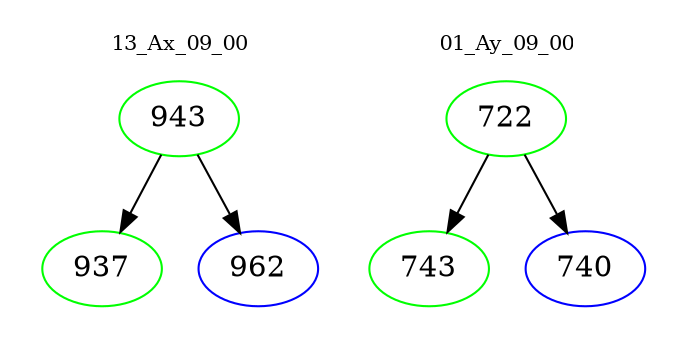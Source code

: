 digraph{
subgraph cluster_0 {
color = white
label = "13_Ax_09_00";
fontsize=10;
T0_943 [label="943", color="green"]
T0_943 -> T0_937 [color="black"]
T0_937 [label="937", color="green"]
T0_943 -> T0_962 [color="black"]
T0_962 [label="962", color="blue"]
}
subgraph cluster_1 {
color = white
label = "01_Ay_09_00";
fontsize=10;
T1_722 [label="722", color="green"]
T1_722 -> T1_743 [color="black"]
T1_743 [label="743", color="green"]
T1_722 -> T1_740 [color="black"]
T1_740 [label="740", color="blue"]
}
}
